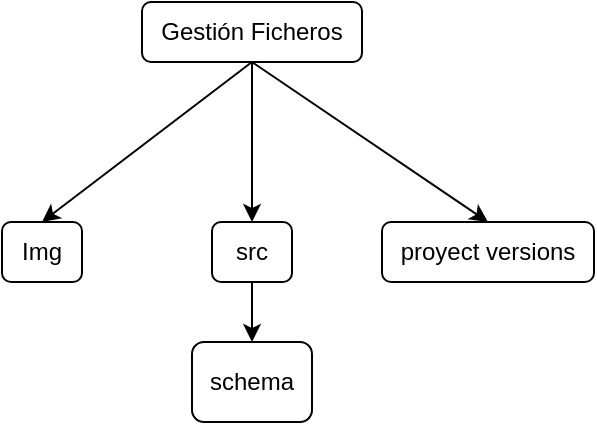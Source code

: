 <mxfile>
    <diagram id="UsnvOmW-RhdI6GCdWaPP" name="Página-1">
        <mxGraphModel dx="774" dy="545" grid="1" gridSize="10" guides="1" tooltips="1" connect="1" arrows="1" fold="1" page="1" pageScale="1" pageWidth="827" pageHeight="1169" math="0" shadow="0">
            <root>
                <mxCell id="0"/>
                <mxCell id="1" parent="0"/>
                <mxCell id="9" style="edgeStyle=none;html=1;exitX=0.5;exitY=1;exitDx=0;exitDy=0;entryX=0.5;entryY=0;entryDx=0;entryDy=0;" edge="1" parent="1" source="2" target="4">
                    <mxGeometry relative="1" as="geometry"/>
                </mxCell>
                <mxCell id="10" style="edgeStyle=none;html=1;exitX=0.5;exitY=1;exitDx=0;exitDy=0;entryX=0.5;entryY=0;entryDx=0;entryDy=0;" edge="1" parent="1" source="2" target="3">
                    <mxGeometry relative="1" as="geometry"/>
                </mxCell>
                <mxCell id="11" style="edgeStyle=none;html=1;exitX=0.5;exitY=1;exitDx=0;exitDy=0;entryX=0.5;entryY=0;entryDx=0;entryDy=0;" edge="1" parent="1" source="2" target="5">
                    <mxGeometry relative="1" as="geometry"/>
                </mxCell>
                <mxCell id="2" value="Gestión Ficheros" style="rounded=1;whiteSpace=wrap;html=1;" vertex="1" parent="1">
                    <mxGeometry x="320" y="200" width="110" height="30" as="geometry"/>
                </mxCell>
                <mxCell id="3" value="Img&lt;br&gt;" style="rounded=1;whiteSpace=wrap;html=1;" vertex="1" parent="1">
                    <mxGeometry x="250" y="310" width="40" height="30" as="geometry"/>
                </mxCell>
                <mxCell id="13" style="edgeStyle=none;html=1;exitX=0.5;exitY=1;exitDx=0;exitDy=0;entryX=0.5;entryY=0;entryDx=0;entryDy=0;" edge="1" parent="1" source="4" target="12">
                    <mxGeometry relative="1" as="geometry"/>
                </mxCell>
                <mxCell id="4" value="src" style="rounded=1;whiteSpace=wrap;html=1;" vertex="1" parent="1">
                    <mxGeometry x="355" y="310" width="40" height="30" as="geometry"/>
                </mxCell>
                <mxCell id="5" value="proyect versions" style="rounded=1;whiteSpace=wrap;html=1;" vertex="1" parent="1">
                    <mxGeometry x="440" y="310" width="106" height="30" as="geometry"/>
                </mxCell>
                <mxCell id="12" value="schema" style="rounded=1;whiteSpace=wrap;html=1;" vertex="1" parent="1">
                    <mxGeometry x="345" y="370" width="60" height="40" as="geometry"/>
                </mxCell>
            </root>
        </mxGraphModel>
    </diagram>
</mxfile>